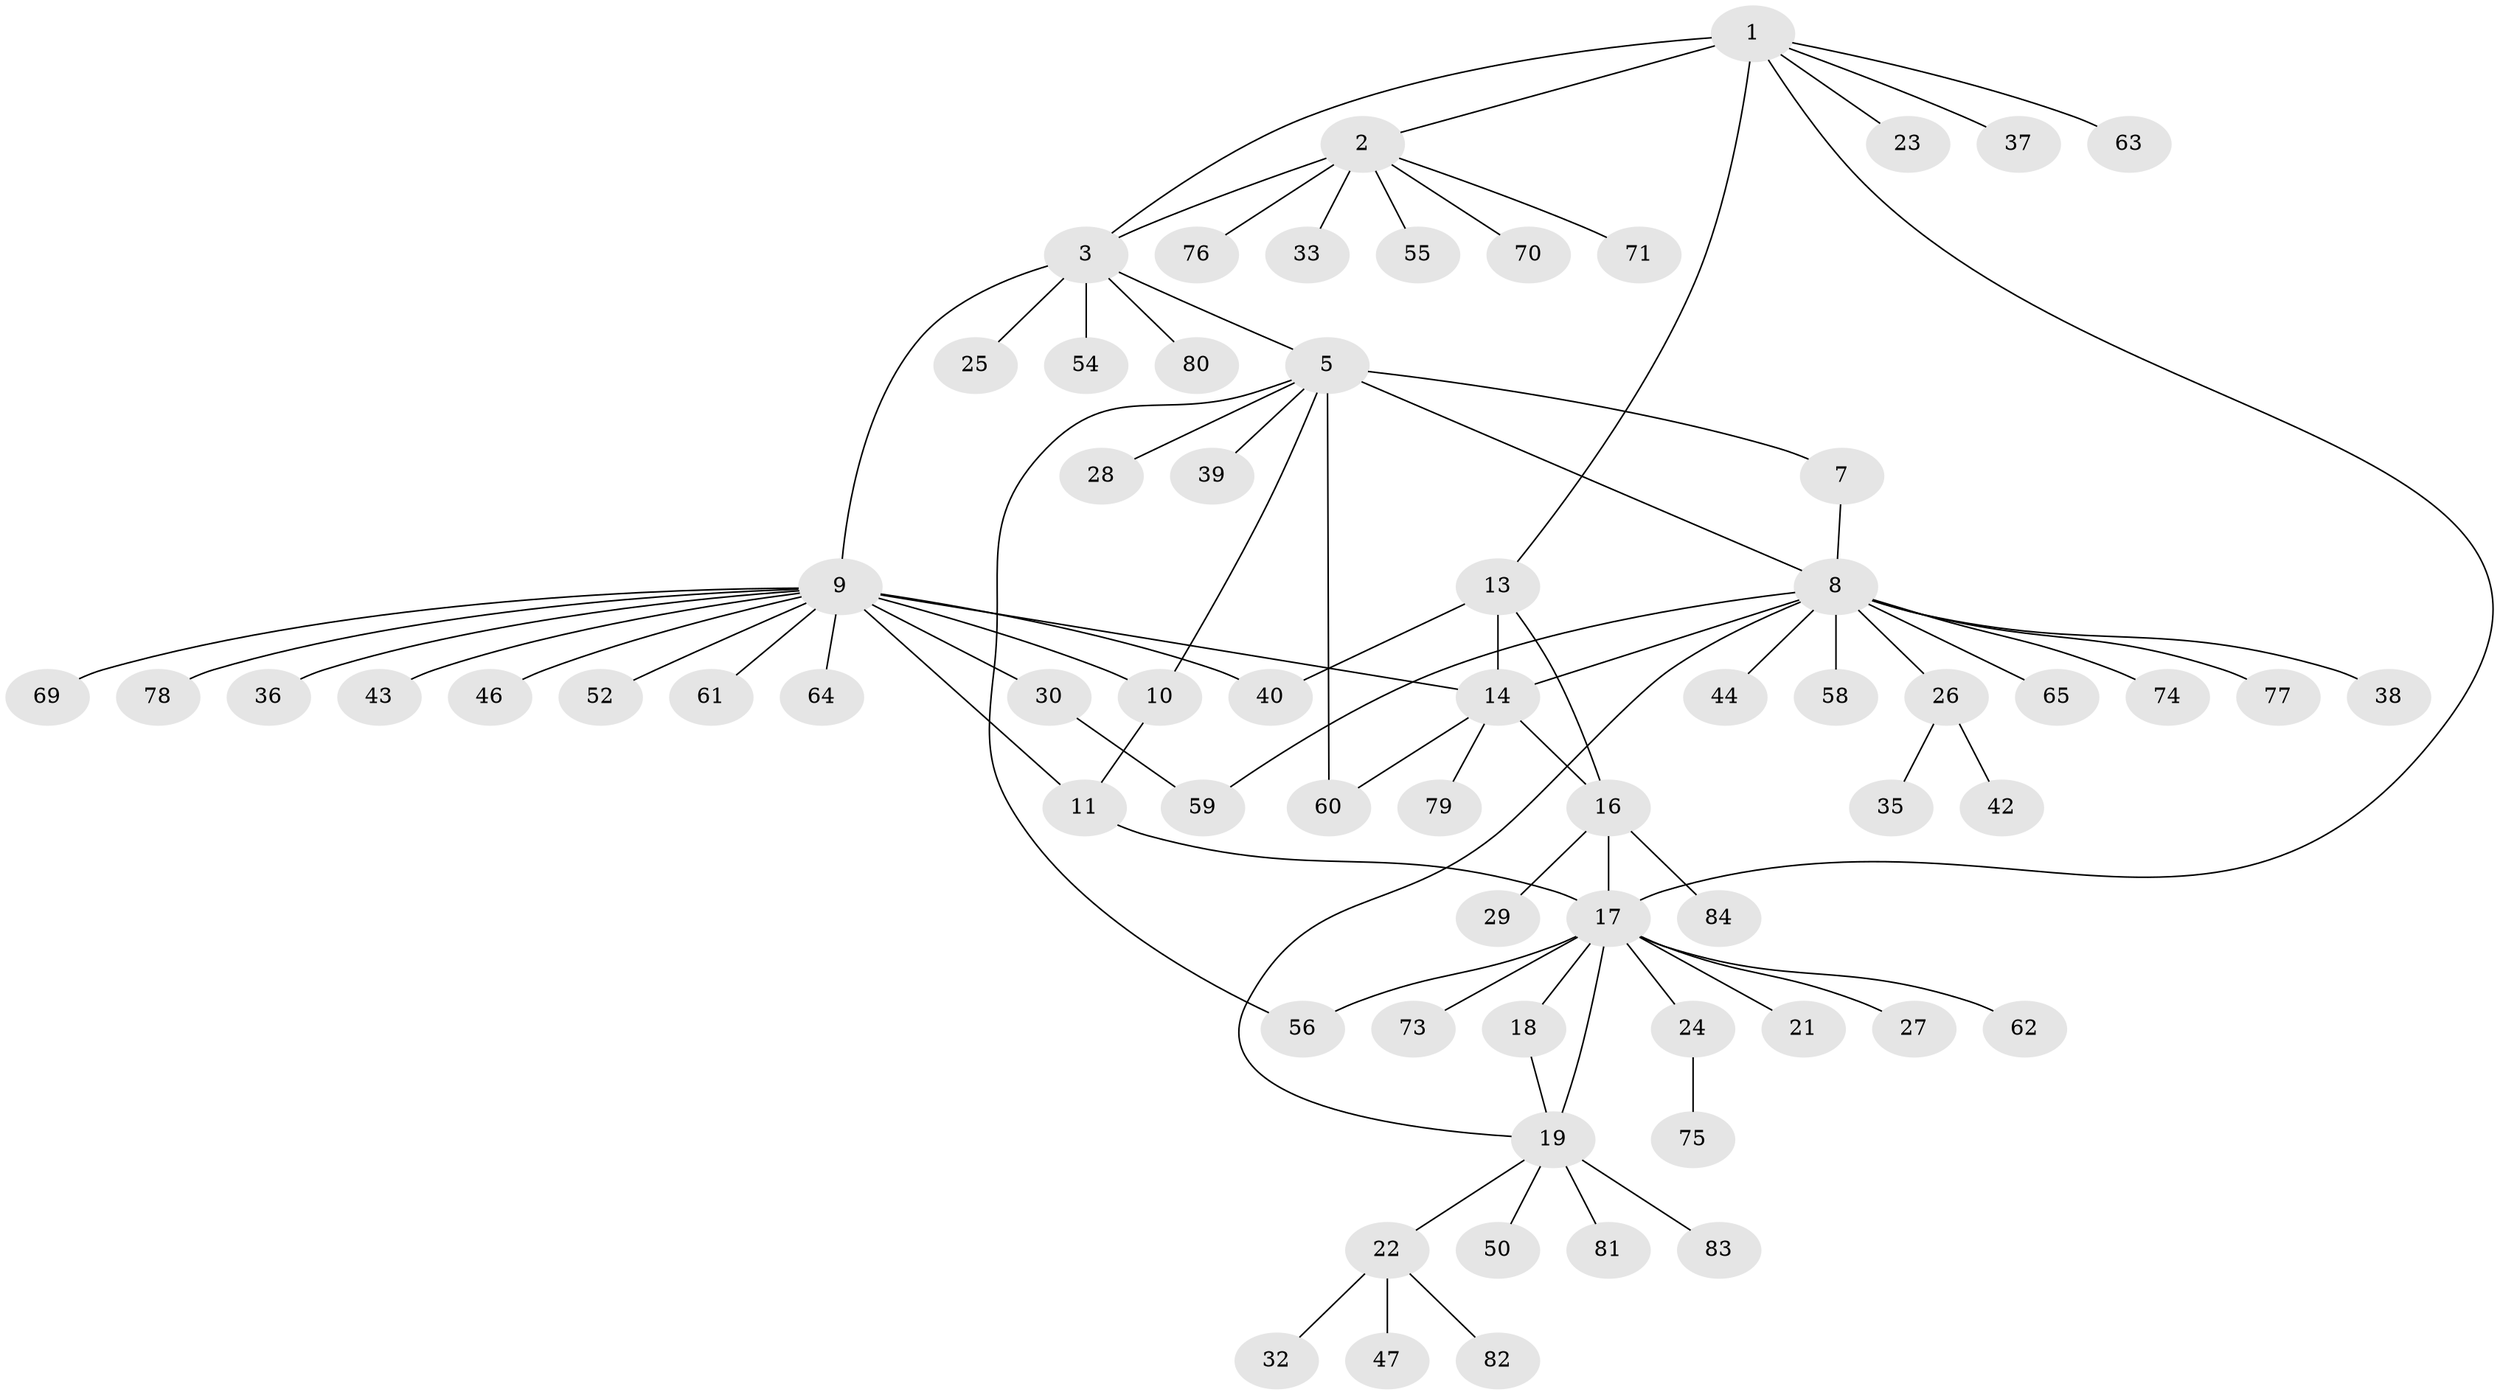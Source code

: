 // Generated by graph-tools (version 1.1) at 2025/24/03/03/25 07:24:16]
// undirected, 66 vertices, 80 edges
graph export_dot {
graph [start="1"]
  node [color=gray90,style=filled];
  1 [super="+48"];
  2 [super="+34"];
  3 [super="+4"];
  5 [super="+6"];
  7;
  8 [super="+66"];
  9 [super="+12"];
  10;
  11 [super="+67"];
  13;
  14 [super="+15"];
  16 [super="+41"];
  17 [super="+20"];
  18;
  19 [super="+45"];
  21 [super="+51"];
  22 [super="+72"];
  23;
  24;
  25;
  26;
  27;
  28;
  29 [super="+68"];
  30 [super="+31"];
  32;
  33;
  35;
  36;
  37 [super="+49"];
  38 [super="+53"];
  39;
  40 [super="+57"];
  42;
  43;
  44;
  46;
  47;
  50;
  52;
  54;
  55;
  56;
  58;
  59;
  60;
  61;
  62;
  63;
  64;
  65;
  69;
  70;
  71;
  73;
  74;
  75;
  76;
  77;
  78;
  79;
  80;
  81;
  82;
  83;
  84;
  1 -- 2;
  1 -- 3 [weight=2];
  1 -- 13;
  1 -- 23;
  1 -- 37;
  1 -- 17;
  1 -- 63;
  2 -- 3 [weight=2];
  2 -- 33;
  2 -- 55;
  2 -- 70;
  2 -- 71;
  2 -- 76;
  3 -- 9;
  3 -- 80;
  3 -- 54;
  3 -- 25;
  3 -- 5;
  5 -- 7 [weight=2];
  5 -- 8 [weight=2];
  5 -- 10;
  5 -- 39;
  5 -- 28;
  5 -- 56;
  5 -- 60;
  7 -- 8;
  8 -- 14;
  8 -- 19;
  8 -- 26;
  8 -- 38;
  8 -- 44;
  8 -- 58;
  8 -- 59;
  8 -- 65;
  8 -- 74;
  8 -- 77;
  9 -- 10 [weight=2];
  9 -- 11 [weight=2];
  9 -- 43;
  9 -- 64;
  9 -- 36;
  9 -- 69;
  9 -- 40;
  9 -- 46;
  9 -- 78;
  9 -- 52;
  9 -- 61;
  9 -- 30;
  9 -- 14;
  10 -- 11;
  11 -- 17;
  13 -- 14 [weight=2];
  13 -- 16;
  13 -- 40;
  14 -- 16 [weight=2];
  14 -- 79;
  14 -- 60;
  16 -- 17;
  16 -- 29;
  16 -- 84;
  17 -- 18 [weight=2];
  17 -- 19 [weight=2];
  17 -- 21;
  17 -- 56;
  17 -- 62;
  17 -- 73;
  17 -- 24;
  17 -- 27;
  18 -- 19;
  19 -- 22;
  19 -- 50;
  19 -- 81;
  19 -- 83;
  22 -- 32;
  22 -- 47;
  22 -- 82;
  24 -- 75;
  26 -- 35;
  26 -- 42;
  30 -- 59;
}

